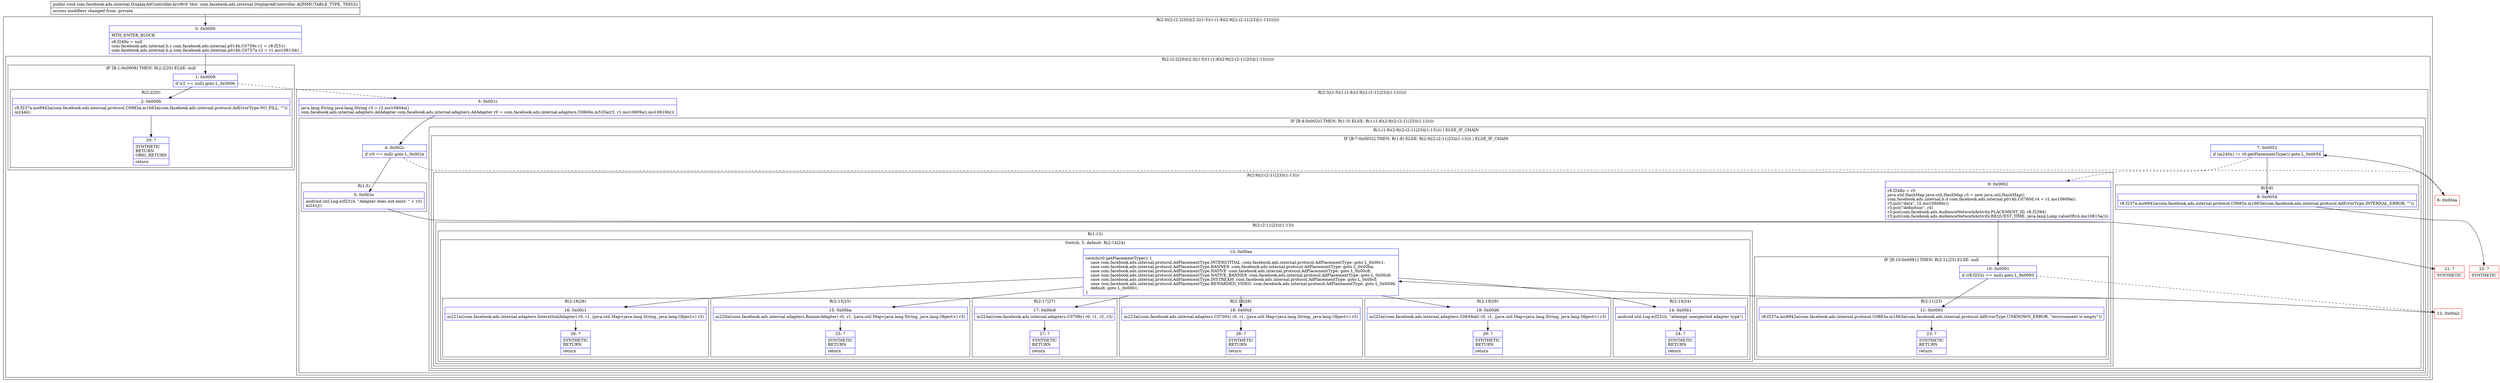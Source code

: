 digraph "CFG forcom.facebook.ads.internal.DisplayAdController.k()V" {
subgraph cluster_Region_1506899442 {
label = "R(2:0|(2:(2:2|20)|(2:3|(1:5)(1:(1:8)(2:9|(2:(2:11|23)|(1:13)))))))";
node [shape=record,color=blue];
Node_0 [shape=record,label="{0\:\ 0x0000|MTH_ENTER_BLOCK\l|r8.f248o = null\lcom.facebook.ads.internal.h.c com.facebook.ads.internal.p014h.C0759c r1 = r8.f251r\lcom.facebook.ads.internal.h.a com.facebook.ads.internal.p014h.C0757a r2 = r1.mo10613d()\l}"];
subgraph cluster_Region_1977303102 {
label = "R(2:(2:2|20)|(2:3|(1:5)(1:(1:8)(2:9|(2:(2:11|23)|(1:13))))))";
node [shape=record,color=blue];
subgraph cluster_IfRegion_322727942 {
label = "IF [B:1:0x0009] THEN: R(2:2|20) ELSE: null";
node [shape=record,color=blue];
Node_1 [shape=record,label="{1\:\ 0x0009|if (r2 == null) goto L_0x000b\l}"];
subgraph cluster_Region_403695079 {
label = "R(2:2|20)";
node [shape=record,color=blue];
Node_2 [shape=record,label="{2\:\ 0x000b|r8.f237a.mo9942a(com.facebook.ads.internal.protocol.C0883a.m1663a(com.facebook.ads.internal.protocol.AdErrorType.NO_FILL, \"\"))\lm244l()\l}"];
Node_20 [shape=record,label="{20\:\ ?|SYNTHETIC\lRETURN\lORIG_RETURN\l|return\l}"];
}
}
subgraph cluster_Region_2060611390 {
label = "R(2:3|(1:5)(1:(1:8)(2:9|(2:(2:11|23)|(1:13)))))";
node [shape=record,color=blue];
Node_3 [shape=record,label="{3\:\ 0x001c|java.lang.String java.lang.String r3 = r2.mo10604a()\lcom.facebook.ads.internal.adapters.AdAdapter com.facebook.ads.internal.adapters.AdAdapter r0 = com.facebook.ads.internal.adapters.C0660e.m533a(r3, r1.mo10609a().mo10616b())\l}"];
subgraph cluster_IfRegion_972976130 {
label = "IF [B:4:0x002c] THEN: R(1:5) ELSE: R(1:(1:8)(2:9|(2:(2:11|23)|(1:13))))";
node [shape=record,color=blue];
Node_4 [shape=record,label="{4\:\ 0x002c|if (r0 == null) goto L_0x002e\l}"];
subgraph cluster_Region_994824196 {
label = "R(1:5)";
node [shape=record,color=blue];
Node_5 [shape=record,label="{5\:\ 0x002e|android.util.Log.e(f231b, \"Adapter does not exist: \" + r3)\lm241j()\l}"];
}
subgraph cluster_Region_1626152866 {
label = "R(1:(1:8)(2:9|(2:(2:11|23)|(1:13)))) | ELSE_IF_CHAIN\l";
node [shape=record,color=blue];
subgraph cluster_IfRegion_466030261 {
label = "IF [B:7:0x0052] THEN: R(1:8) ELSE: R(2:9|(2:(2:11|23)|(1:13))) | ELSE_IF_CHAIN\l";
node [shape=record,color=blue];
Node_7 [shape=record,label="{7\:\ 0x0052|if (m240i() != r0.getPlacementType()) goto L_0x0054\l}"];
subgraph cluster_Region_526107922 {
label = "R(1:8)";
node [shape=record,color=blue];
Node_8 [shape=record,label="{8\:\ 0x0054|r8.f237a.mo9942a(com.facebook.ads.internal.protocol.C0883a.m1663a(com.facebook.ads.internal.protocol.AdErrorType.INTERNAL_ERROR, \"\"))\l}"];
}
subgraph cluster_Region_412194881 {
label = "R(2:9|(2:(2:11|23)|(1:13)))";
node [shape=record,color=blue];
Node_9 [shape=record,label="{9\:\ 0x0062|r8.f248o = r0\ljava.util.HashMap java.util.HashMap r3 = new java.util.HashMap()\lcom.facebook.ads.internal.h.d com.facebook.ads.internal.p014h.C0760d r4 = r1.mo10609a()\lr3.put(\"data\", r2.mo10606b())\lr3.put(\"definition\", r4)\lr3.put(com.facebook.ads.AudienceNetworkActivity.PLACEMENT_ID, r8.f239d)\lr3.put(com.facebook.ads.AudienceNetworkActivity.REQUEST_TIME, java.lang.Long.valueOf(r4.mo10615a()))\l}"];
subgraph cluster_Region_808369271 {
label = "R(2:(2:11|23)|(1:13))";
node [shape=record,color=blue];
subgraph cluster_IfRegion_1466517320 {
label = "IF [B:10:0x0091] THEN: R(2:11|23) ELSE: null";
node [shape=record,color=blue];
Node_10 [shape=record,label="{10\:\ 0x0091|if (r8.f252s == null) goto L_0x0093\l}"];
subgraph cluster_Region_1601262088 {
label = "R(2:11|23)";
node [shape=record,color=blue];
Node_11 [shape=record,label="{11\:\ 0x0093|r8.f237a.mo9942a(com.facebook.ads.internal.protocol.C0883a.m1663a(com.facebook.ads.internal.protocol.AdErrorType.UNKNOWN_ERROR, \"environment is empty\"))\l}"];
Node_23 [shape=record,label="{23\:\ ?|SYNTHETIC\lRETURN\l|return\l}"];
}
}
subgraph cluster_Region_507740065 {
label = "R(1:13)";
node [shape=record,color=blue];
subgraph cluster_SwitchRegion_1804333451 {
label = "Switch: 5, default: R(2:14|24)";
node [shape=record,color=blue];
Node_13 [shape=record,label="{13\:\ 0x00ae|switch(r0.getPlacementType()) \{\l    case com.facebook.ads.internal.protocol.AdPlacementType.INTERSTITIAL :com.facebook.ads.internal.protocol.AdPlacementType: goto L_0x00c1;\l    case com.facebook.ads.internal.protocol.AdPlacementType.BANNER :com.facebook.ads.internal.protocol.AdPlacementType: goto L_0x00ba;\l    case com.facebook.ads.internal.protocol.AdPlacementType.NATIVE :com.facebook.ads.internal.protocol.AdPlacementType: goto L_0x00c8;\l    case com.facebook.ads.internal.protocol.AdPlacementType.NATIVE_BANNER :com.facebook.ads.internal.protocol.AdPlacementType: goto L_0x00c8;\l    case com.facebook.ads.internal.protocol.AdPlacementType.INSTREAM :com.facebook.ads.internal.protocol.AdPlacementType: goto L_0x00cf;\l    case com.facebook.ads.internal.protocol.AdPlacementType.REWARDED_VIDEO :com.facebook.ads.internal.protocol.AdPlacementType: goto L_0x00d6;\l    default: goto L_0x00b1;\l\}\l}"];
subgraph cluster_Region_182290555 {
label = "R(2:16|26)";
node [shape=record,color=blue];
Node_16 [shape=record,label="{16\:\ 0x00c1|m221a((com.facebook.ads.internal.adapters.InterstitialAdapter) r0, r1, (java.util.Map\<java.lang.String, java.lang.Object\>) r3)\l}"];
Node_26 [shape=record,label="{26\:\ ?|SYNTHETIC\lRETURN\l|return\l}"];
}
subgraph cluster_Region_1483805239 {
label = "R(2:15|25)";
node [shape=record,color=blue];
Node_15 [shape=record,label="{15\:\ 0x00ba|m220a((com.facebook.ads.internal.adapters.BannerAdapter) r0, r1, (java.util.Map\<java.lang.String, java.lang.Object\>) r3)\l}"];
Node_25 [shape=record,label="{25\:\ ?|SYNTHETIC\lRETURN\l|return\l}"];
}
subgraph cluster_Region_833830296 {
label = "R(2:17|27)";
node [shape=record,color=blue];
Node_17 [shape=record,label="{17\:\ 0x00c8|m224a((com.facebook.ads.internal.adapters.C0709y) r0, r1, r2, r3)\l}"];
Node_27 [shape=record,label="{27\:\ ?|SYNTHETIC\lRETURN\l|return\l}"];
}
subgraph cluster_Region_636807295 {
label = "R(2:18|28)";
node [shape=record,color=blue];
Node_18 [shape=record,label="{18\:\ 0x00cf|m223a((com.facebook.ads.internal.adapters.C0700s) r0, r1, (java.util.Map\<java.lang.String, java.lang.Object\>) r3)\l}"];
Node_28 [shape=record,label="{28\:\ ?|SYNTHETIC\lRETURN\l|return\l}"];
}
subgraph cluster_Region_1133261546 {
label = "R(2:19|29)";
node [shape=record,color=blue];
Node_19 [shape=record,label="{19\:\ 0x00d6|m222a((com.facebook.ads.internal.adapters.C0649ab) r0, r1, (java.util.Map\<java.lang.String, java.lang.Object\>) r3)\l}"];
Node_29 [shape=record,label="{29\:\ ?|SYNTHETIC\lRETURN\l|return\l}"];
}
subgraph cluster_Region_1540076826 {
label = "R(2:14|24)";
node [shape=record,color=blue];
Node_14 [shape=record,label="{14\:\ 0x00b1|android.util.Log.e(f231b, \"attempt unexpected adapter type\")\l}"];
Node_24 [shape=record,label="{24\:\ ?|SYNTHETIC\lRETURN\l|return\l}"];
}
}
}
}
}
}
}
}
}
}
}
Node_6 [shape=record,color=red,label="{6\:\ 0x004a}"];
Node_12 [shape=record,color=red,label="{12\:\ 0x00a2}"];
Node_21 [shape=record,color=red,label="{21\:\ ?|SYNTHETIC\l}"];
Node_22 [shape=record,color=red,label="{22\:\ ?|SYNTHETIC\l}"];
MethodNode[shape=record,label="{public void com.facebook.ads.internal.DisplayAdController.k((r8v0 'this' com.facebook.ads.internal.DisplayAdController A[IMMUTABLE_TYPE, THIS]))  | access modifiers changed from: private\l}"];
MethodNode -> Node_0;
Node_0 -> Node_1;
Node_1 -> Node_2;
Node_1 -> Node_3[style=dashed];
Node_2 -> Node_20;
Node_3 -> Node_4;
Node_4 -> Node_5;
Node_4 -> Node_6[style=dashed];
Node_5 -> Node_21;
Node_7 -> Node_8;
Node_7 -> Node_9[style=dashed];
Node_8 -> Node_22;
Node_9 -> Node_10;
Node_10 -> Node_11;
Node_10 -> Node_12[style=dashed];
Node_11 -> Node_23;
Node_13 -> Node_14;
Node_13 -> Node_15;
Node_13 -> Node_16;
Node_13 -> Node_17;
Node_13 -> Node_18;
Node_13 -> Node_19;
Node_16 -> Node_26;
Node_15 -> Node_25;
Node_17 -> Node_27;
Node_18 -> Node_28;
Node_19 -> Node_29;
Node_14 -> Node_24;
Node_6 -> Node_7;
Node_12 -> Node_13;
}

